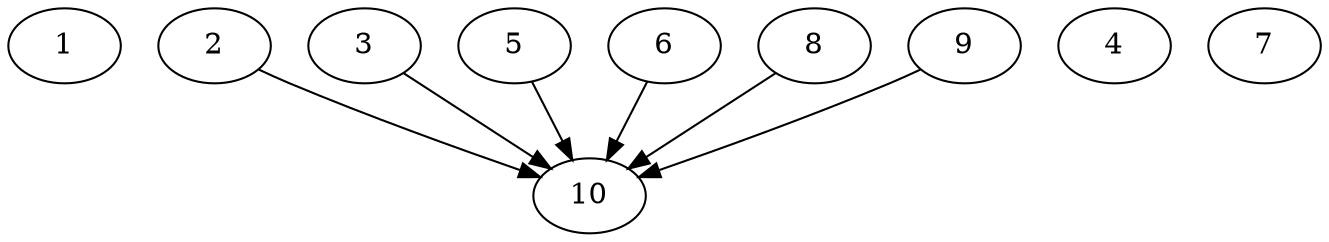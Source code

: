 // DAG automatically generated by daggen at Thu Oct  3 13:58:05 2019
// ./daggen --dot -n 10 --ccr 0.4 --fat 0.9 --regular 0.5 --density 0.7 --mindata 5242880 --maxdata 52428800 
digraph G {
  1 [size="95429120", alpha="0.02", expect_size="38171648"] 
  2 [size="124254720", alpha="0.11", expect_size="49701888"] 
  2 -> 10 [size ="49701888"]
  3 [size="107814400", alpha="0.03", expect_size="43125760"] 
  3 -> 10 [size ="43125760"]
  4 [size="46466560", alpha="0.09", expect_size="18586624"] 
  5 [size="116513280", alpha="0.06", expect_size="46605312"] 
  5 -> 10 [size ="46605312"]
  6 [size="127943680", alpha="0.08", expect_size="51177472"] 
  6 -> 10 [size ="51177472"]
  7 [size="76167680", alpha="0.08", expect_size="30467072"] 
  8 [size="60587520", alpha="0.03", expect_size="24235008"] 
  8 -> 10 [size ="24235008"]
  9 [size="113031680", alpha="0.07", expect_size="45212672"] 
  9 -> 10 [size ="45212672"]
  10 [size="40977920", alpha="0.05", expect_size="16391168"] 
}

